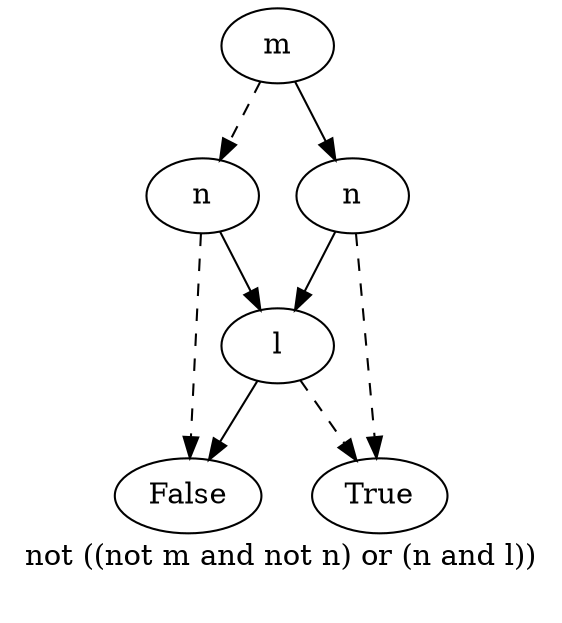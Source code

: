 digraph{
label="not ((not m and not n) or (n and l))\n\n"
2746076263632[label=m]2746076262672[label="n
"]
2746076263632 -> 2746076262672[style=dashed label="" fontcolor = gray]
2746076259472[label="False
"]
2746076262672 -> 2746076259472[style=dashed label="" fontcolor = gray]
2746076261552[label="l
"]
2746076262672 -> 2746076261552 [label="" fontcolor = gray]
2746076255312[label="True
"]
2746076261552 -> 2746076255312[style=dashed label="" fontcolor = gray]
2746076259472[label="False
"]
2746076261552 -> 2746076259472 [label="" fontcolor = gray]
2746076264912[label="n
"]
2746076263632 -> 2746076264912 [label="" fontcolor = gray]
2746076255312[label="True
"]
2746076264912 -> 2746076255312[style=dashed label="" fontcolor = gray]
2746076261552[label="l
"]
2746076264912 -> 2746076261552 [label="" fontcolor = gray]
}